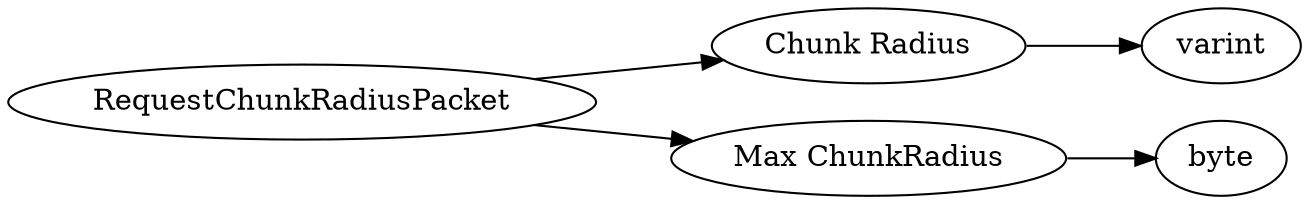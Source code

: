digraph "RequestChunkRadiusPacket" {
rankdir = LR
0
0 -> 1
1 -> 2
0 -> 3
3 -> 4

0 [label="RequestChunkRadiusPacket",comment="name: \"RequestChunkRadiusPacket\", typeName: \"\", id: 0, branchId: 69, recurseId: -1, attributes: 0, notes: \"\""];
1 [label="Chunk Radius",comment="name: \"Chunk Radius\", typeName: \"\", id: 1, branchId: 0, recurseId: -1, attributes: 0, notes: \"\""];
2 [label="varint",comment="name: \"varint\", typeName: \"\", id: 2, branchId: 0, recurseId: -1, attributes: 512, notes: \"\""];
3 [label="Max ChunkRadius",comment="name: \"Max ChunkRadius\", typeName: \"\", id: 3, branchId: 0, recurseId: -1, attributes: 0, notes: \"\""];
4 [label="byte",comment="name: \"byte\", typeName: \"\", id: 4, branchId: 0, recurseId: -1, attributes: 512, notes: \"\""];
{ rank = max;2;4}

}

